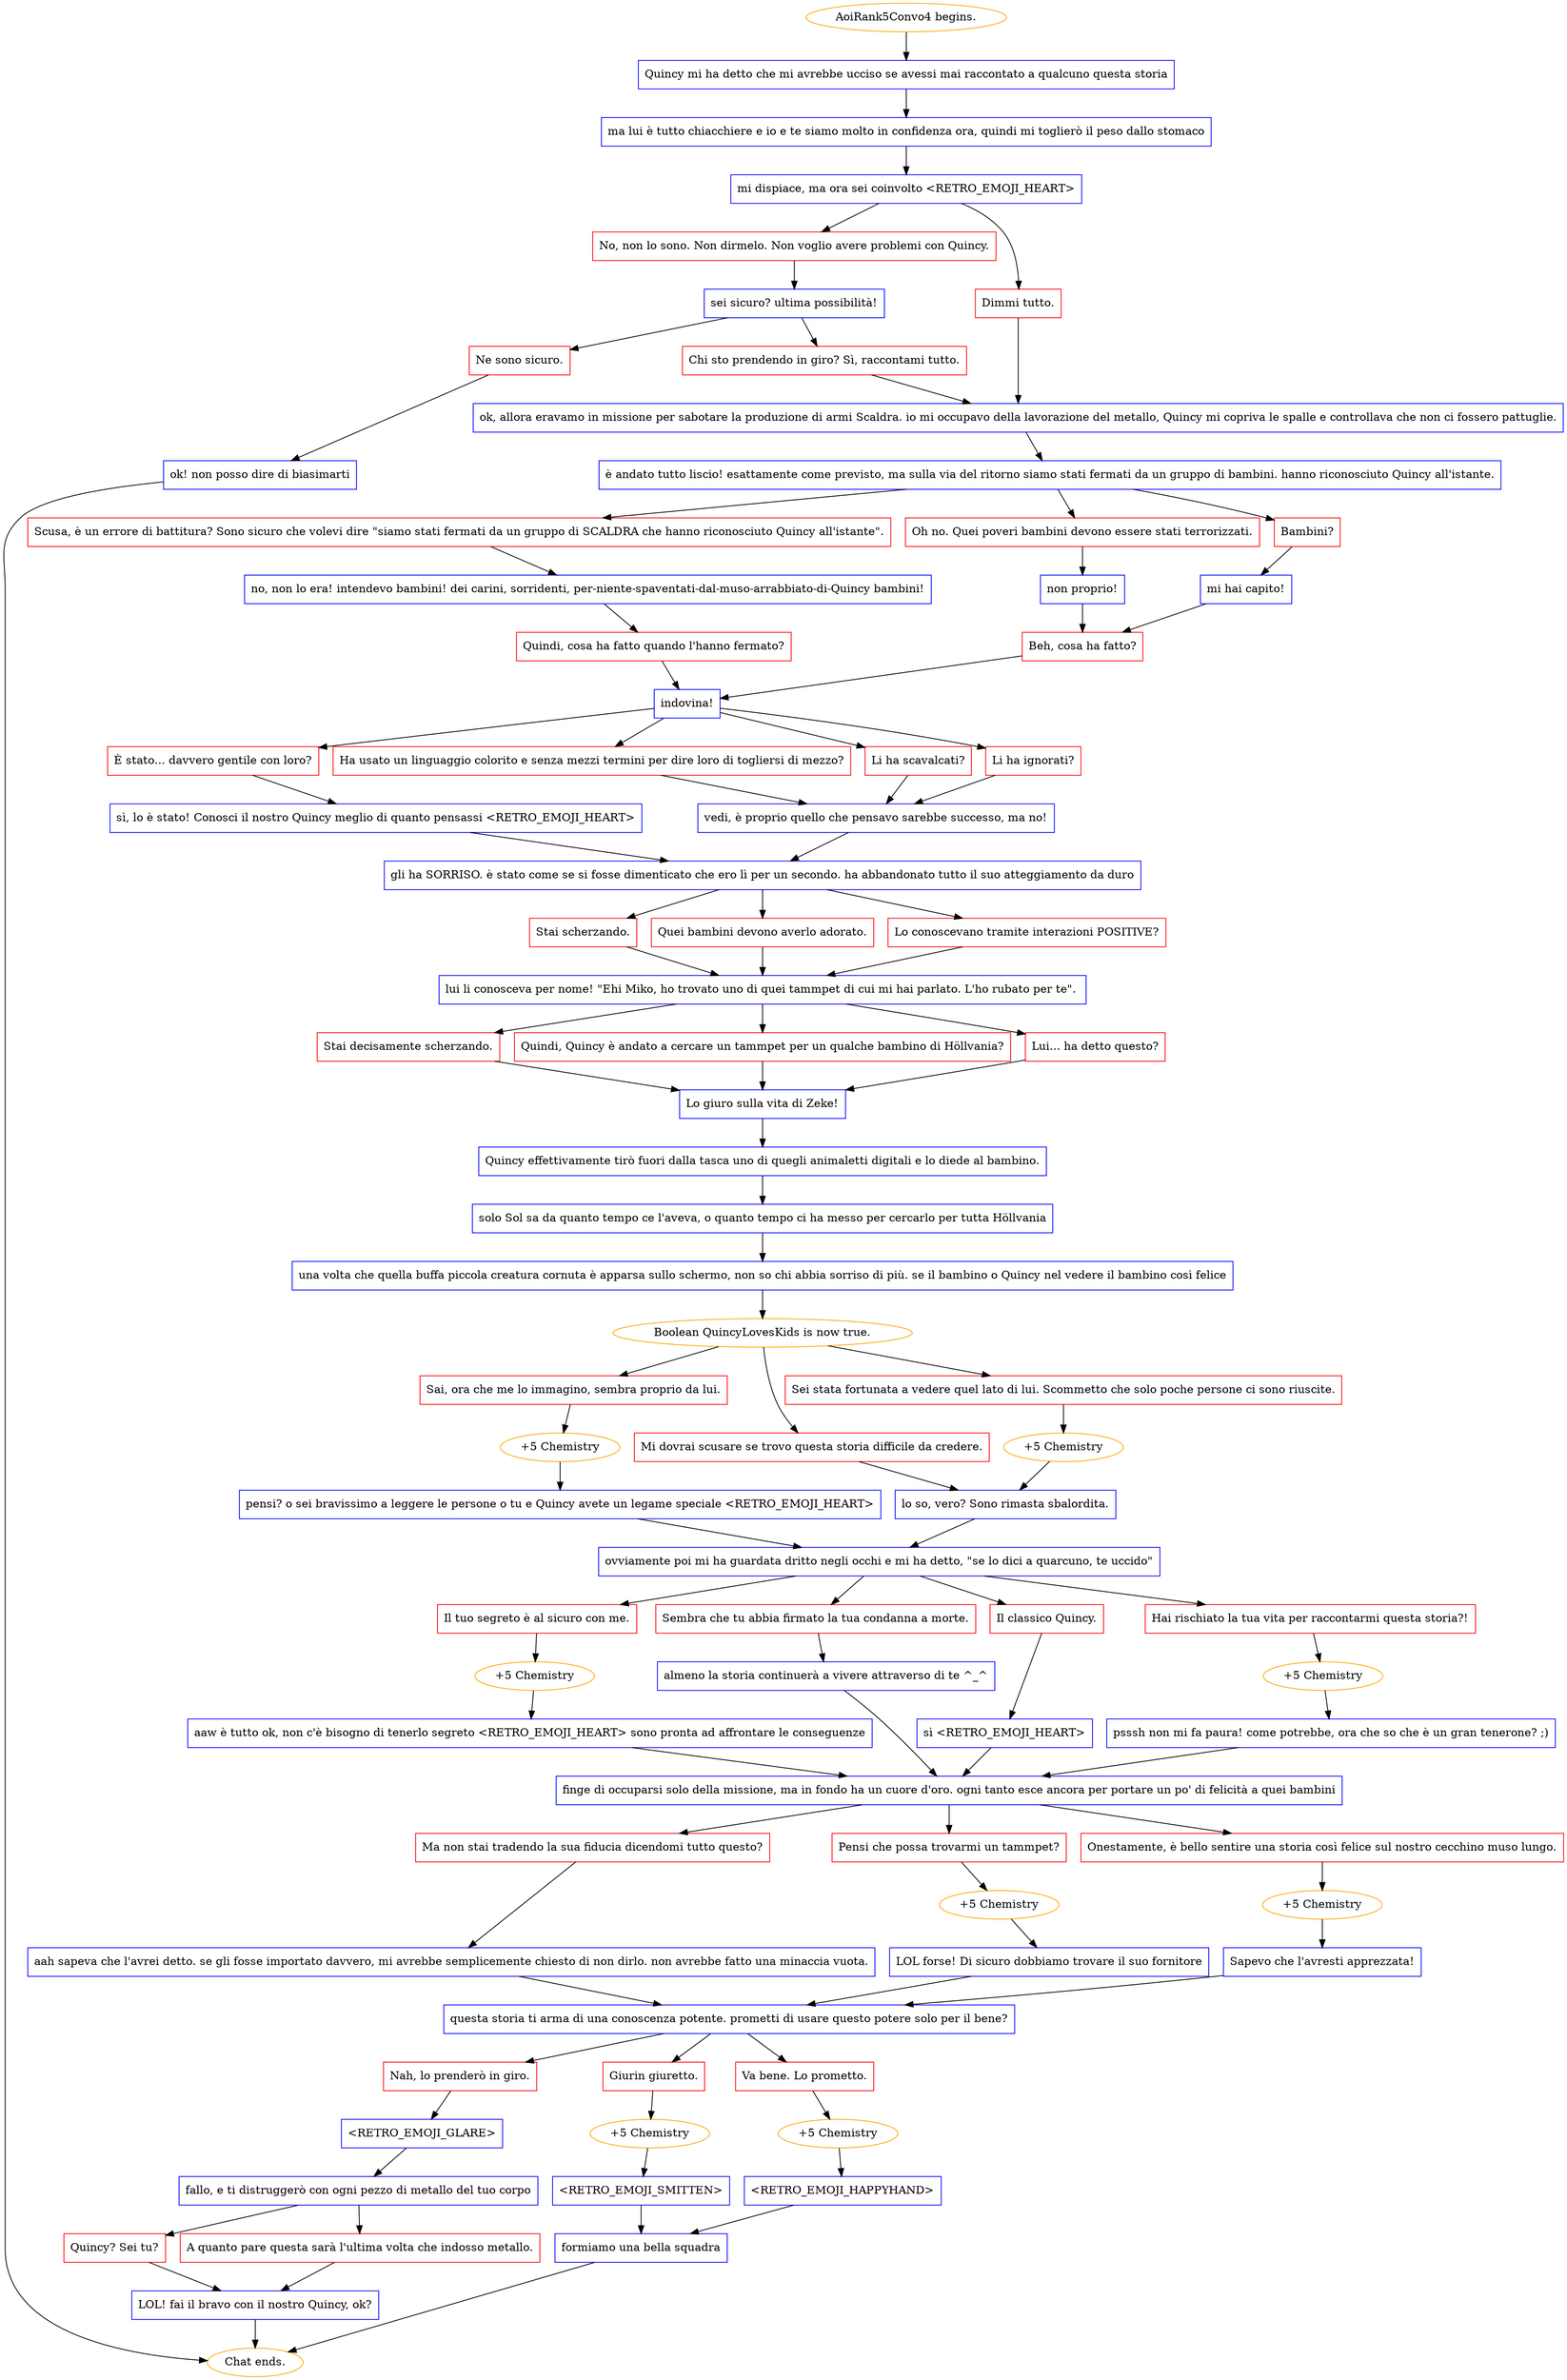digraph {
	"AoiRank5Convo4 begins." [color=orange];
		"AoiRank5Convo4 begins." -> j976738966;
	j976738966 [label="Quincy mi ha detto che mi avrebbe ucciso se avessi mai raccontato a qualcuno questa storia",shape=box,color=blue];
		j976738966 -> j1212487470;
	j1212487470 [label="ma lui è tutto chiacchiere e io e te siamo molto in confidenza ora, quindi mi toglierò il peso dallo stomaco",shape=box,color=blue];
		j1212487470 -> j3737111728;
	j3737111728 [label="mi dispiace, ma ora sei coinvolto <RETRO_EMOJI_HEART>",shape=box,color=blue];
		j3737111728 -> j1186216898;
		j3737111728 -> j3666267912;
	j1186216898 [label="No, non lo sono. Non dirmelo. Non voglio avere problemi con Quincy.",shape=box,color=red];
		j1186216898 -> j1294208960;
	j3666267912 [label="Dimmi tutto.",shape=box,color=red];
		j3666267912 -> j2133619863;
	j1294208960 [label="sei sicuro? ultima possibilità!",shape=box,color=blue];
		j1294208960 -> j2663974533;
		j1294208960 -> j2500958266;
	j2133619863 [label="ok, allora eravamo in missione per sabotare la produzione di armi Scaldra. io mi occupavo della lavorazione del metallo, Quincy mi copriva le spalle e controllava che non ci fossero pattuglie.",shape=box,color=blue];
		j2133619863 -> j1416111455;
	j2663974533 [label="Chi sto prendendo in giro? Sì, raccontami tutto.",shape=box,color=red];
		j2663974533 -> j2133619863;
	j2500958266 [label="Ne sono sicuro.",shape=box,color=red];
		j2500958266 -> j557606938;
	j1416111455 [label="è andato tutto liscio! esattamente come previsto, ma sulla via del ritorno siamo stati fermati da un gruppo di bambini. hanno riconosciuto Quincy all'istante.",shape=box,color=blue];
		j1416111455 -> j1004291290;
		j1416111455 -> j2828930698;
		j1416111455 -> j3806404141;
	j557606938 [label="ok! non posso dire di biasimarti",shape=box,color=blue];
		j557606938 -> "Chat ends.";
	j1004291290 [label="Scusa, è un errore di battitura? Sono sicuro che volevi dire \"siamo stati fermati da un gruppo di SCALDRA che hanno riconosciuto Quincy all'istante\".",shape=box,color=red];
		j1004291290 -> j4178101968;
	j2828930698 [label="Oh no. Quei poveri bambini devono essere stati terrorizzati.",shape=box,color=red];
		j2828930698 -> j3545435159;
	j3806404141 [label="Bambini?",shape=box,color=red];
		j3806404141 -> j793209741;
	"Chat ends." [color=orange];
	j4178101968 [label="no, non lo era! intendevo bambini! dei carini, sorridenti, per-niente-spaventati-dal-muso-arrabbiato-di-Quincy bambini!",shape=box,color=blue];
		j4178101968 -> j4243792211;
	j3545435159 [label="non proprio!",shape=box,color=blue];
		j3545435159 -> j2234563905;
	j793209741 [label="mi hai capito!",shape=box,color=blue];
		j793209741 -> j2234563905;
	j4243792211 [label="Quindi, cosa ha fatto quando l'hanno fermato?",shape=box,color=red];
		j4243792211 -> j1282308488;
	j2234563905 [label="Beh, cosa ha fatto?",shape=box,color=red];
		j2234563905 -> j1282308488;
	j1282308488 [label="indovina!",shape=box,color=blue];
		j1282308488 -> j1409914930;
		j1282308488 -> j1455585282;
		j1282308488 -> j2674927142;
		j1282308488 -> j409331854;
	j1409914930 [label="Ha usato un linguaggio colorito e senza mezzi termini per dire loro di togliersi di mezzo?",shape=box,color=red];
		j1409914930 -> j2931698246;
	j1455585282 [label="Li ha scavalcati?",shape=box,color=red];
		j1455585282 -> j2931698246;
	j2674927142 [label="Li ha ignorati?",shape=box,color=red];
		j2674927142 -> j2931698246;
	j409331854 [label="È stato... davvero gentile con loro?",shape=box,color=red];
		j409331854 -> j2353414892;
	j2931698246 [label="vedi, è proprio quello che pensavo sarebbe successo, ma no!",shape=box,color=blue];
		j2931698246 -> j1664232322;
	j2353414892 [label="sì, lo è stato! Conosci il nostro Quincy meglio di quanto pensassi <RETRO_EMOJI_HEART>",shape=box,color=blue];
		j2353414892 -> j1664232322;
	j1664232322 [label="gli ha SORRISO. è stato come se si fosse dimenticato che ero lì per un secondo. ha abbandonato tutto il suo atteggiamento da duro",shape=box,color=blue];
		j1664232322 -> j3014305799;
		j1664232322 -> j3874696051;
		j1664232322 -> j17138180;
	j3014305799 [label="Quei bambini devono averlo adorato.",shape=box,color=red];
		j3014305799 -> j3261025615;
	j3874696051 [label="Lo conoscevano tramite interazioni POSITIVE?",shape=box,color=red];
		j3874696051 -> j3261025615;
	j17138180 [label="Stai scherzando.",shape=box,color=red];
		j17138180 -> j3261025615;
	j3261025615 [label="lui li conosceva per nome! \"Ehi Miko, ho trovato uno di quei tammpet di cui mi hai parlato. L'ho rubato per te\". ",shape=box,color=blue];
		j3261025615 -> j3868766912;
		j3261025615 -> j3705527185;
		j3261025615 -> j2729390077;
	j3868766912 [label="Quindi, Quincy è andato a cercare un tammpet per un qualche bambino di Höllvania?",shape=box,color=red];
		j3868766912 -> j374886862;
	j3705527185 [label="Lui... ha detto questo?",shape=box,color=red];
		j3705527185 -> j374886862;
	j2729390077 [label="Stai decisamente scherzando.",shape=box,color=red];
		j2729390077 -> j374886862;
	j374886862 [label="Lo giuro sulla vita di Zeke!",shape=box,color=blue];
		j374886862 -> j2948176837;
	j2948176837 [label="Quincy effettivamente tirò fuori dalla tasca uno di quegli animaletti digitali e lo diede al bambino.",shape=box,color=blue];
		j2948176837 -> j341119403;
	j341119403 [label="solo Sol sa da quanto tempo ce l'aveva, o quanto tempo ci ha messo per cercarlo per tutta Höllvania",shape=box,color=blue];
		j341119403 -> j4284765334;
	j4284765334 [label="una volta che quella buffa piccola creatura cornuta è apparsa sullo schermo, non so chi abbia sorriso di più. se il bambino o Quincy nel vedere il bambino così felice",shape=box,color=blue];
		j4284765334 -> j3972133901;
	j3972133901 [label="Boolean QuincyLovesKids is now true.",color=orange];
		j3972133901 -> j645642484;
		j3972133901 -> j3041861622;
		j3972133901 -> j3407252793;
	j645642484 [label="Sai, ora che me lo immagino, sembra proprio da lui.",shape=box,color=red];
		j645642484 -> j2366415497;
	j3041861622 [label="Mi dovrai scusare se trovo questa storia difficile da credere.",shape=box,color=red];
		j3041861622 -> j2149376975;
	j3407252793 [label="Sei stata fortunata a vedere quel lato di lui. Scommetto che solo poche persone ci sono riuscite.",shape=box,color=red];
		j3407252793 -> j4146484011;
	j2366415497 [label="+5 Chemistry",color=orange];
		j2366415497 -> j3956256082;
	j2149376975 [label="lo so, vero? Sono rimasta sbalordita.",shape=box,color=blue];
		j2149376975 -> j1828662212;
	j4146484011 [label="+5 Chemistry",color=orange];
		j4146484011 -> j2149376975;
	j3956256082 [label="pensi? o sei bravissimo a leggere le persone o tu e Quincy avete un legame speciale <RETRO_EMOJI_HEART>",shape=box,color=blue];
		j3956256082 -> j1828662212;
	j1828662212 [label="ovviamente poi mi ha guardata dritto negli occhi e mi ha detto, \"se lo dici a quarcuno, te uccido\"",shape=box,color=blue];
		j1828662212 -> j2012922188;
		j1828662212 -> j161994531;
		j1828662212 -> j3231364802;
		j1828662212 -> j1312705772;
	j2012922188 [label="Il classico Quincy.",shape=box,color=red];
		j2012922188 -> j2346476766;
	j161994531 [label="Hai rischiato la tua vita per raccontarmi questa storia?!",shape=box,color=red];
		j161994531 -> j636187341;
	j3231364802 [label="Il tuo segreto è al sicuro con me.",shape=box,color=red];
		j3231364802 -> j1682797062;
	j1312705772 [label="Sembra che tu abbia firmato la tua condanna a morte.",shape=box,color=red];
		j1312705772 -> j3752804081;
	j2346476766 [label="sì <RETRO_EMOJI_HEART>",shape=box,color=blue];
		j2346476766 -> j3560230285;
	j636187341 [label="+5 Chemistry",color=orange];
		j636187341 -> j1371953595;
	j1682797062 [label="+5 Chemistry",color=orange];
		j1682797062 -> j1106440437;
	j3752804081 [label="almeno la storia continuerà a vivere attraverso di te ^_^",shape=box,color=blue];
		j3752804081 -> j3560230285;
	j3560230285 [label="finge di occuparsi solo della missione, ma in fondo ha un cuore d'oro. ogni tanto esce ancora per portare un po' di felicità a quei bambini",shape=box,color=blue];
		j3560230285 -> j1789788123;
		j3560230285 -> j3307234377;
		j3560230285 -> j3052652456;
	j1371953595 [label="psssh non mi fa paura! come potrebbe, ora che so che è un gran tenerone? ;)",shape=box,color=blue];
		j1371953595 -> j3560230285;
	j1106440437 [label="aaw è tutto ok, non c'è bisogno di tenerlo segreto <RETRO_EMOJI_HEART> sono pronta ad affrontare le conseguenze",shape=box,color=blue];
		j1106440437 -> j3560230285;
	j1789788123 [label="Pensi che possa trovarmi un tammpet?",shape=box,color=red];
		j1789788123 -> j1382899547;
	j3307234377 [label="Onestamente, è bello sentire una storia così felice sul nostro cecchino muso lungo.",shape=box,color=red];
		j3307234377 -> j3098490048;
	j3052652456 [label="Ma non stai tradendo la sua fiducia dicendomi tutto questo?",shape=box,color=red];
		j3052652456 -> j878158224;
	j1382899547 [label="+5 Chemistry",color=orange];
		j1382899547 -> j2997794908;
	j3098490048 [label="+5 Chemistry",color=orange];
		j3098490048 -> j858773467;
	j878158224 [label="aah sapeva che l'avrei detto. se gli fosse importato davvero, mi avrebbe semplicemente chiesto di non dirlo. non avrebbe fatto una minaccia vuota.",shape=box,color=blue];
		j878158224 -> j2345554553;
	j2997794908 [label="LOL forse! Di sicuro dobbiamo trovare il suo fornitore",shape=box,color=blue];
		j2997794908 -> j2345554553;
	j858773467 [label="Sapevo che l'avresti apprezzata!",shape=box,color=blue];
		j858773467 -> j2345554553;
	j2345554553 [label="questa storia ti arma di una conoscenza potente. prometti di usare questo potere solo per il bene?",shape=box,color=blue];
		j2345554553 -> j3983607776;
		j2345554553 -> j3383331170;
		j2345554553 -> j3075410994;
	j3983607776 [label="Va bene. Lo prometto.",shape=box,color=red];
		j3983607776 -> j3487776981;
	j3383331170 [label="Giurin giuretto.",shape=box,color=red];
		j3383331170 -> j3866096714;
	j3075410994 [label="Nah, lo prenderò in giro.",shape=box,color=red];
		j3075410994 -> j3804112842;
	j3487776981 [label="+5 Chemistry",color=orange];
		j3487776981 -> j1284566163;
	j3866096714 [label="+5 Chemistry",color=orange];
		j3866096714 -> j843920290;
	j3804112842 [label="<RETRO_EMOJI_GLARE>",shape=box,color=blue];
		j3804112842 -> j2188162697;
	j1284566163 [label="<RETRO_EMOJI_HAPPYHAND>",shape=box,color=blue];
		j1284566163 -> j3668418749;
	j843920290 [label="<RETRO_EMOJI_SMITTEN>",shape=box,color=blue];
		j843920290 -> j3668418749;
	j2188162697 [label="fallo, e ti distruggerò con ogni pezzo di metallo del tuo corpo",shape=box,color=blue];
		j2188162697 -> j1813671974;
		j2188162697 -> j3354824217;
	j3668418749 [label="formiamo una bella squadra",shape=box,color=blue];
		j3668418749 -> "Chat ends.";
	j1813671974 [label="Quincy? Sei tu?",shape=box,color=red];
		j1813671974 -> j3896491057;
	j3354824217 [label="A quanto pare questa sarà l'ultima volta che indosso metallo.",shape=box,color=red];
		j3354824217 -> j3896491057;
	j3896491057 [label="LOL! fai il bravo con il nostro Quincy, ok?",shape=box,color=blue];
		j3896491057 -> "Chat ends.";
}
